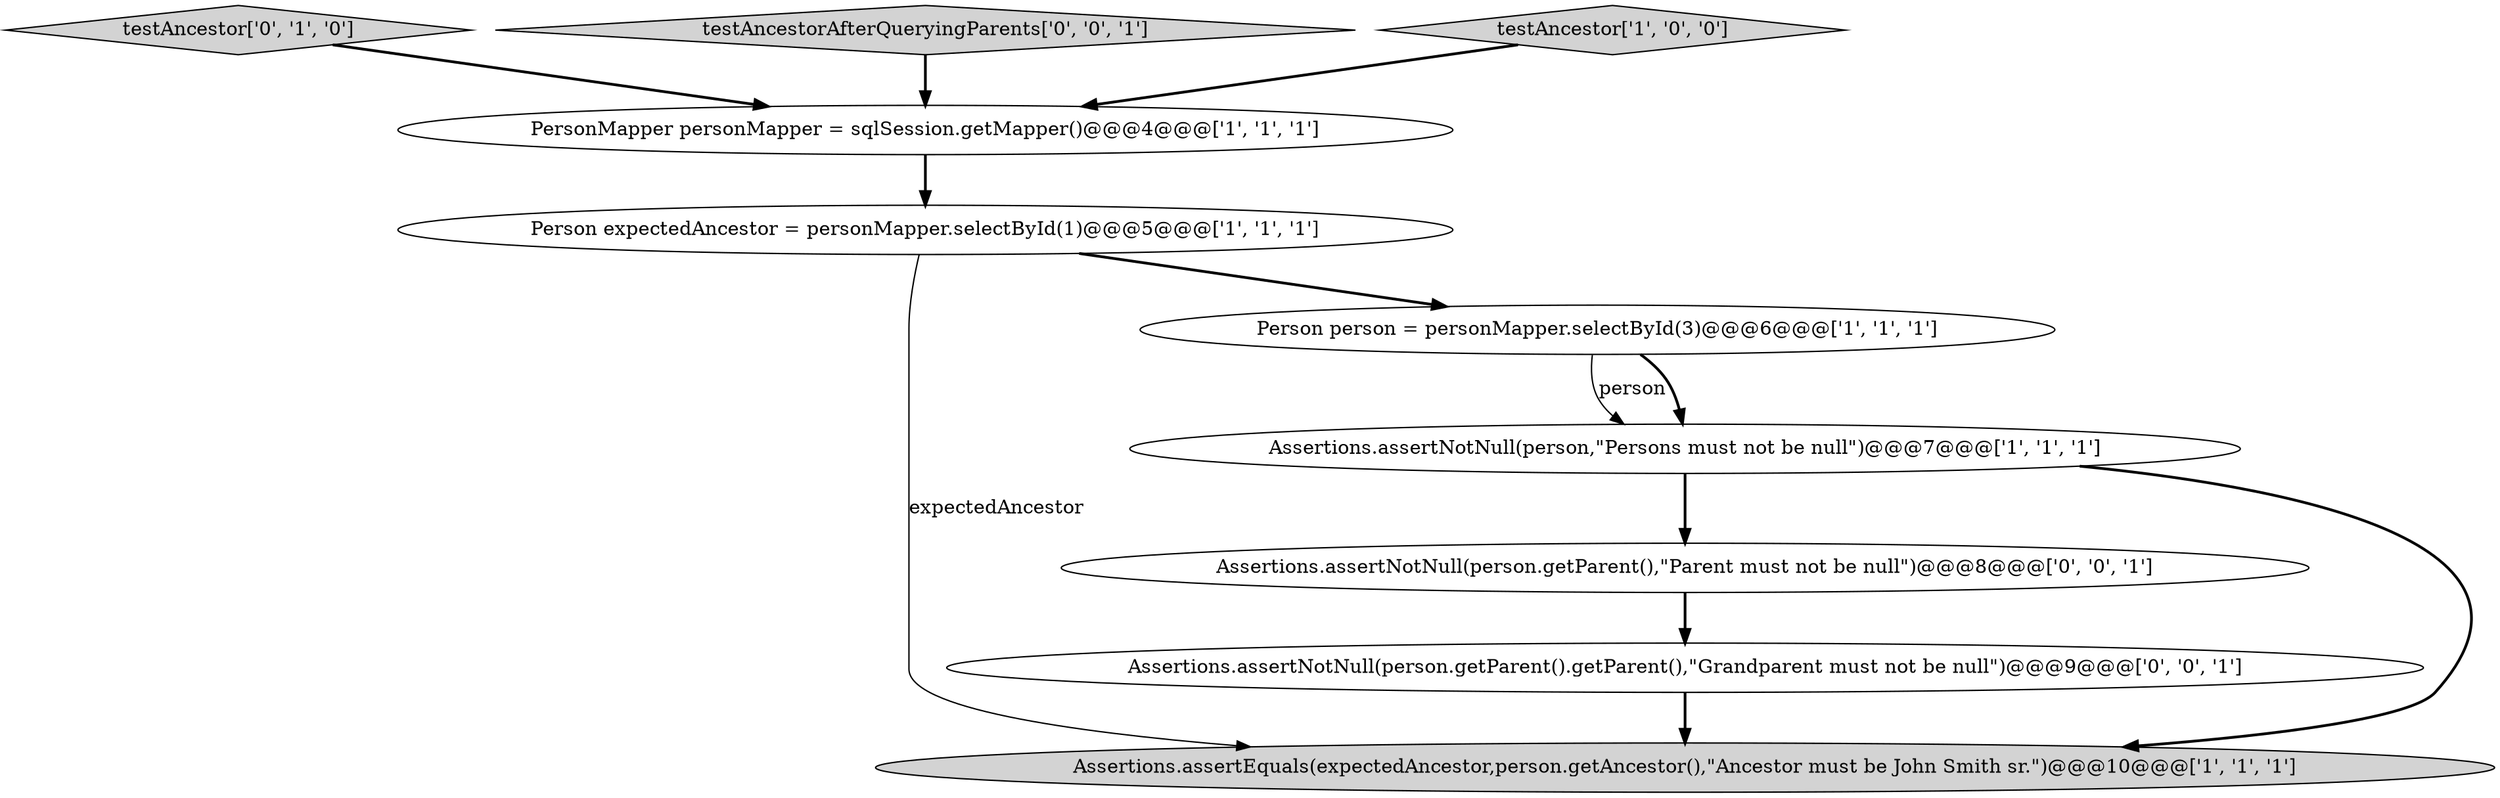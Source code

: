 digraph {
6 [style = filled, label = "testAncestor['0', '1', '0']", fillcolor = lightgray, shape = diamond image = "AAA0AAABBB2BBB"];
8 [style = filled, label = "testAncestorAfterQueryingParents['0', '0', '1']", fillcolor = lightgray, shape = diamond image = "AAA0AAABBB3BBB"];
1 [style = filled, label = "Assertions.assertNotNull(person,\"Persons must not be null\")@@@7@@@['1', '1', '1']", fillcolor = white, shape = ellipse image = "AAA0AAABBB1BBB"];
0 [style = filled, label = "Person expectedAncestor = personMapper.selectById(1)@@@5@@@['1', '1', '1']", fillcolor = white, shape = ellipse image = "AAA0AAABBB1BBB"];
9 [style = filled, label = "Assertions.assertNotNull(person.getParent(),\"Parent must not be null\")@@@8@@@['0', '0', '1']", fillcolor = white, shape = ellipse image = "AAA0AAABBB3BBB"];
5 [style = filled, label = "Assertions.assertEquals(expectedAncestor,person.getAncestor(),\"Ancestor must be John Smith sr.\")@@@10@@@['1', '1', '1']", fillcolor = lightgray, shape = ellipse image = "AAA0AAABBB1BBB"];
2 [style = filled, label = "Person person = personMapper.selectById(3)@@@6@@@['1', '1', '1']", fillcolor = white, shape = ellipse image = "AAA0AAABBB1BBB"];
7 [style = filled, label = "Assertions.assertNotNull(person.getParent().getParent(),\"Grandparent must not be null\")@@@9@@@['0', '0', '1']", fillcolor = white, shape = ellipse image = "AAA0AAABBB3BBB"];
3 [style = filled, label = "PersonMapper personMapper = sqlSession.getMapper()@@@4@@@['1', '1', '1']", fillcolor = white, shape = ellipse image = "AAA0AAABBB1BBB"];
4 [style = filled, label = "testAncestor['1', '0', '0']", fillcolor = lightgray, shape = diamond image = "AAA0AAABBB1BBB"];
1->5 [style = bold, label=""];
2->1 [style = solid, label="person"];
6->3 [style = bold, label=""];
4->3 [style = bold, label=""];
1->9 [style = bold, label=""];
7->5 [style = bold, label=""];
9->7 [style = bold, label=""];
2->1 [style = bold, label=""];
0->5 [style = solid, label="expectedAncestor"];
3->0 [style = bold, label=""];
0->2 [style = bold, label=""];
8->3 [style = bold, label=""];
}
